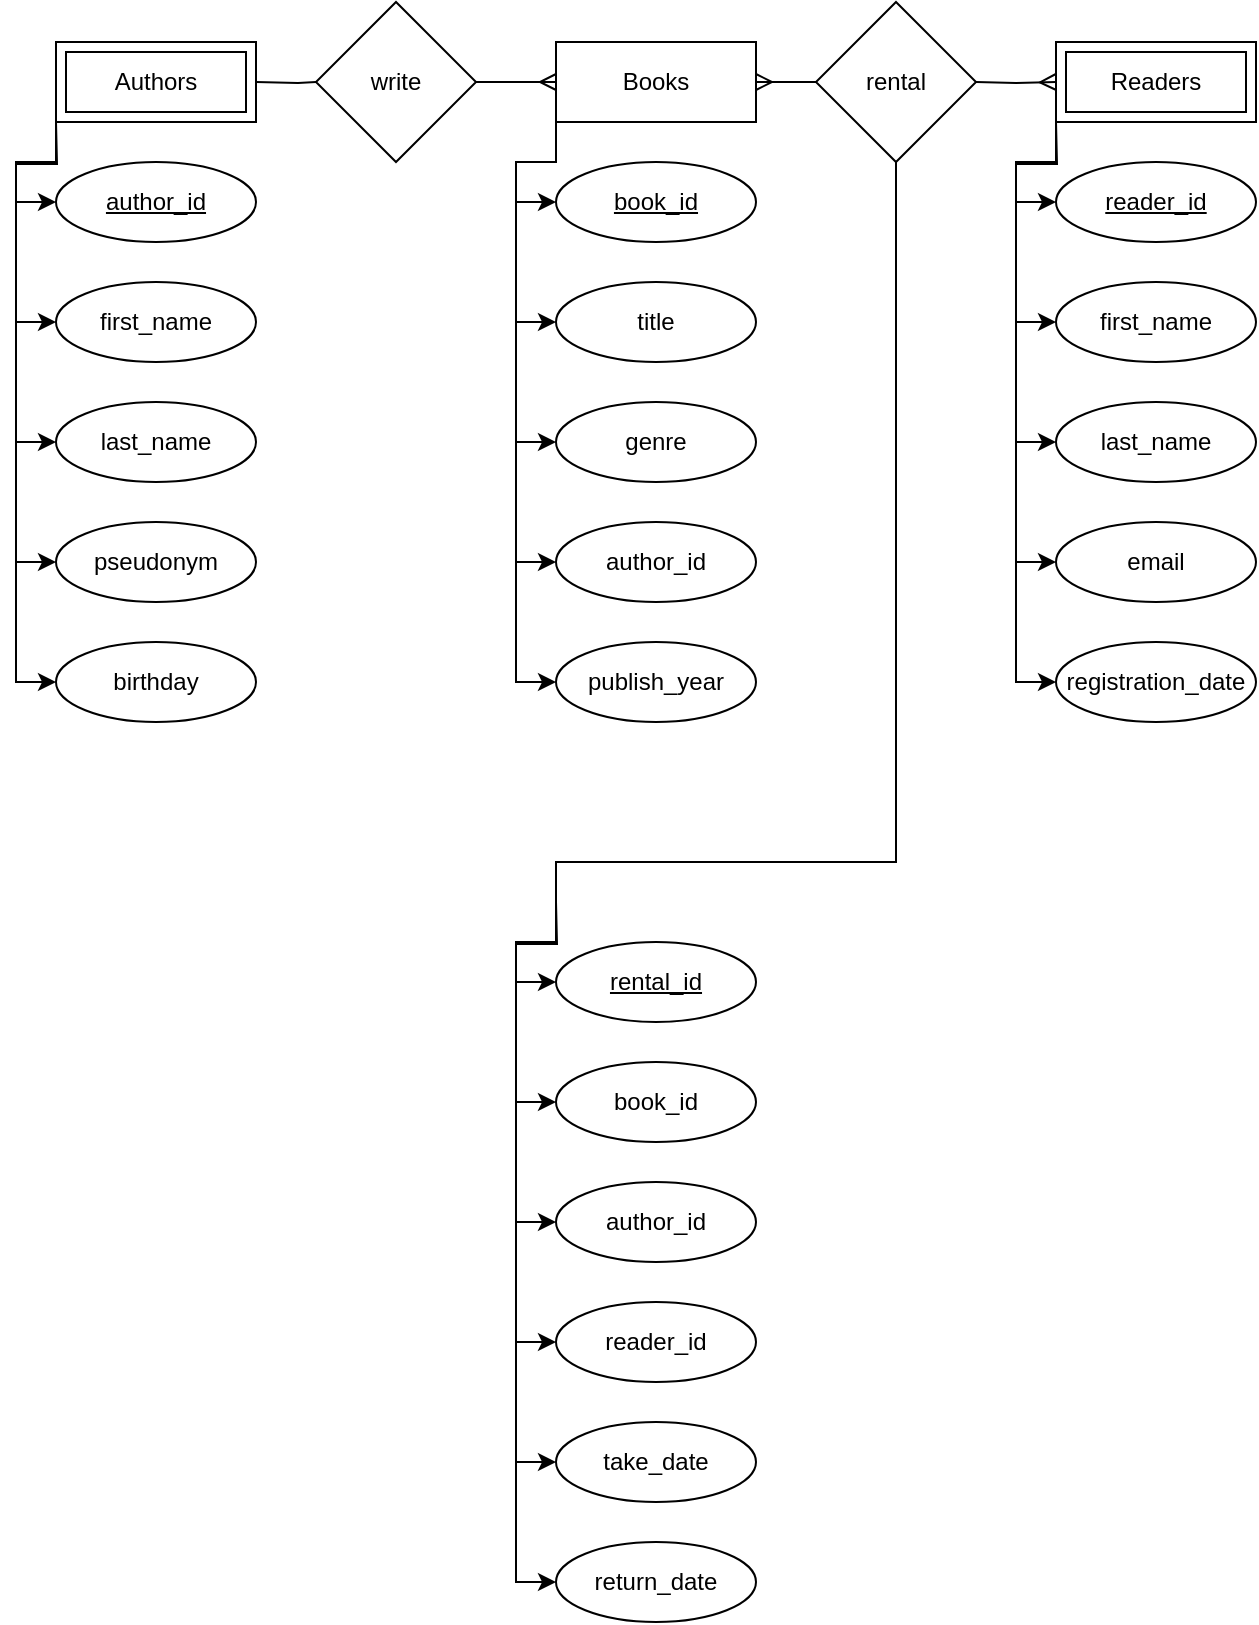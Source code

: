 <mxfile version="24.7.8">
  <diagram name="Страница — 1" id="0-tFpa0ZT3le73UlEQtC">
    <mxGraphModel dx="1720" dy="956" grid="1" gridSize="10" guides="1" tooltips="1" connect="1" arrows="1" fold="1" page="1" pageScale="1" pageWidth="827" pageHeight="1169" math="0" shadow="0">
      <root>
        <mxCell id="0" />
        <mxCell id="1" parent="0" />
        <mxCell id="vEnnmk01EU4P09wJa9QG-12" style="edgeStyle=orthogonalEdgeStyle;rounded=0;orthogonalLoop=1;jettySize=auto;html=1;exitX=0;exitY=1;exitDx=0;exitDy=0;entryX=0;entryY=0.5;entryDx=0;entryDy=0;" edge="1" parent="1" source="vEnnmk01EU4P09wJa9QG-1" target="vEnnmk01EU4P09wJa9QG-2">
          <mxGeometry relative="1" as="geometry" />
        </mxCell>
        <mxCell id="vEnnmk01EU4P09wJa9QG-13" style="edgeStyle=orthogonalEdgeStyle;rounded=0;orthogonalLoop=1;jettySize=auto;html=1;exitX=0;exitY=1;exitDx=0;exitDy=0;entryX=0;entryY=0.5;entryDx=0;entryDy=0;" edge="1" parent="1" source="vEnnmk01EU4P09wJa9QG-1" target="vEnnmk01EU4P09wJa9QG-5">
          <mxGeometry relative="1" as="geometry">
            <Array as="points">
              <mxPoint x="340" y="290" />
              <mxPoint x="320" y="290" />
              <mxPoint x="320" y="370" />
            </Array>
          </mxGeometry>
        </mxCell>
        <mxCell id="vEnnmk01EU4P09wJa9QG-14" style="edgeStyle=orthogonalEdgeStyle;rounded=0;orthogonalLoop=1;jettySize=auto;html=1;exitX=0;exitY=1;exitDx=0;exitDy=0;entryX=0;entryY=0.5;entryDx=0;entryDy=0;" edge="1" parent="1" source="vEnnmk01EU4P09wJa9QG-1" target="vEnnmk01EU4P09wJa9QG-6">
          <mxGeometry relative="1" as="geometry">
            <Array as="points">
              <mxPoint x="340" y="290" />
              <mxPoint x="320" y="290" />
              <mxPoint x="320" y="430" />
            </Array>
          </mxGeometry>
        </mxCell>
        <mxCell id="vEnnmk01EU4P09wJa9QG-15" style="edgeStyle=orthogonalEdgeStyle;rounded=0;orthogonalLoop=1;jettySize=auto;html=1;exitX=0;exitY=1;exitDx=0;exitDy=0;entryX=0;entryY=0.5;entryDx=0;entryDy=0;" edge="1" parent="1" source="vEnnmk01EU4P09wJa9QG-1" target="vEnnmk01EU4P09wJa9QG-7">
          <mxGeometry relative="1" as="geometry">
            <Array as="points">
              <mxPoint x="340" y="290" />
              <mxPoint x="320" y="290" />
              <mxPoint x="320" y="490" />
            </Array>
          </mxGeometry>
        </mxCell>
        <mxCell id="vEnnmk01EU4P09wJa9QG-16" style="edgeStyle=orthogonalEdgeStyle;rounded=0;orthogonalLoop=1;jettySize=auto;html=1;exitX=0;exitY=1;exitDx=0;exitDy=0;entryX=0;entryY=0.5;entryDx=0;entryDy=0;" edge="1" parent="1" source="vEnnmk01EU4P09wJa9QG-1" target="vEnnmk01EU4P09wJa9QG-8">
          <mxGeometry relative="1" as="geometry">
            <Array as="points">
              <mxPoint x="340" y="290" />
              <mxPoint x="320" y="290" />
              <mxPoint x="320" y="550" />
            </Array>
          </mxGeometry>
        </mxCell>
        <mxCell id="vEnnmk01EU4P09wJa9QG-44" style="edgeStyle=orthogonalEdgeStyle;rounded=0;orthogonalLoop=1;jettySize=auto;html=1;exitX=0;exitY=0.5;exitDx=0;exitDy=0;entryX=1;entryY=0.5;entryDx=0;entryDy=0;endArrow=none;endFill=0;startArrow=ERmany;startFill=0;" edge="1" parent="1" source="vEnnmk01EU4P09wJa9QG-1" target="vEnnmk01EU4P09wJa9QG-42">
          <mxGeometry relative="1" as="geometry" />
        </mxCell>
        <mxCell id="vEnnmk01EU4P09wJa9QG-47" value="" style="edgeStyle=orthogonalEdgeStyle;rounded=0;orthogonalLoop=1;jettySize=auto;html=1;endArrow=none;endFill=0;startArrow=ERmany;startFill=0;" edge="1" parent="1" source="vEnnmk01EU4P09wJa9QG-1" target="vEnnmk01EU4P09wJa9QG-46">
          <mxGeometry relative="1" as="geometry" />
        </mxCell>
        <mxCell id="vEnnmk01EU4P09wJa9QG-1" value="Books" style="whiteSpace=wrap;html=1;align=center;" vertex="1" parent="1">
          <mxGeometry x="340" y="230" width="100" height="40" as="geometry" />
        </mxCell>
        <mxCell id="vEnnmk01EU4P09wJa9QG-2" value="book_id" style="ellipse;whiteSpace=wrap;html=1;align=center;fontStyle=4;" vertex="1" parent="1">
          <mxGeometry x="340" y="290" width="100" height="40" as="geometry" />
        </mxCell>
        <mxCell id="vEnnmk01EU4P09wJa9QG-5" value="title" style="ellipse;whiteSpace=wrap;html=1;align=center;" vertex="1" parent="1">
          <mxGeometry x="340" y="350" width="100" height="40" as="geometry" />
        </mxCell>
        <mxCell id="vEnnmk01EU4P09wJa9QG-6" value="genre" style="ellipse;whiteSpace=wrap;html=1;align=center;" vertex="1" parent="1">
          <mxGeometry x="340" y="410" width="100" height="40" as="geometry" />
        </mxCell>
        <mxCell id="vEnnmk01EU4P09wJa9QG-7" value="author_id" style="ellipse;whiteSpace=wrap;html=1;align=center;" vertex="1" parent="1">
          <mxGeometry x="340" y="470" width="100" height="40" as="geometry" />
        </mxCell>
        <mxCell id="vEnnmk01EU4P09wJa9QG-8" value="publish_year" style="ellipse;whiteSpace=wrap;html=1;align=center;" vertex="1" parent="1">
          <mxGeometry x="340" y="530" width="100" height="40" as="geometry" />
        </mxCell>
        <mxCell id="vEnnmk01EU4P09wJa9QG-17" style="edgeStyle=orthogonalEdgeStyle;rounded=0;orthogonalLoop=1;jettySize=auto;html=1;exitX=0;exitY=1;exitDx=0;exitDy=0;entryX=0;entryY=0.5;entryDx=0;entryDy=0;" edge="1" parent="1" target="vEnnmk01EU4P09wJa9QG-23">
          <mxGeometry relative="1" as="geometry">
            <mxPoint x="90" y="270" as="sourcePoint" />
          </mxGeometry>
        </mxCell>
        <mxCell id="vEnnmk01EU4P09wJa9QG-18" style="edgeStyle=orthogonalEdgeStyle;rounded=0;orthogonalLoop=1;jettySize=auto;html=1;exitX=0;exitY=1;exitDx=0;exitDy=0;entryX=0;entryY=0.5;entryDx=0;entryDy=0;" edge="1" parent="1" target="vEnnmk01EU4P09wJa9QG-24">
          <mxGeometry relative="1" as="geometry">
            <Array as="points">
              <mxPoint x="90" y="290" />
              <mxPoint x="70" y="290" />
              <mxPoint x="70" y="370" />
            </Array>
            <mxPoint x="90" y="270" as="sourcePoint" />
          </mxGeometry>
        </mxCell>
        <mxCell id="vEnnmk01EU4P09wJa9QG-19" style="edgeStyle=orthogonalEdgeStyle;rounded=0;orthogonalLoop=1;jettySize=auto;html=1;exitX=0;exitY=1;exitDx=0;exitDy=0;entryX=0;entryY=0.5;entryDx=0;entryDy=0;" edge="1" parent="1" target="vEnnmk01EU4P09wJa9QG-25">
          <mxGeometry relative="1" as="geometry">
            <Array as="points">
              <mxPoint x="90" y="290" />
              <mxPoint x="70" y="290" />
              <mxPoint x="70" y="430" />
            </Array>
            <mxPoint x="90" y="270" as="sourcePoint" />
          </mxGeometry>
        </mxCell>
        <mxCell id="vEnnmk01EU4P09wJa9QG-20" style="edgeStyle=orthogonalEdgeStyle;rounded=0;orthogonalLoop=1;jettySize=auto;html=1;exitX=0;exitY=1;exitDx=0;exitDy=0;entryX=0;entryY=0.5;entryDx=0;entryDy=0;" edge="1" parent="1" target="vEnnmk01EU4P09wJa9QG-26">
          <mxGeometry relative="1" as="geometry">
            <Array as="points">
              <mxPoint x="90" y="290" />
              <mxPoint x="70" y="290" />
              <mxPoint x="70" y="490" />
            </Array>
            <mxPoint x="90" y="270" as="sourcePoint" />
          </mxGeometry>
        </mxCell>
        <mxCell id="vEnnmk01EU4P09wJa9QG-21" style="edgeStyle=orthogonalEdgeStyle;rounded=0;orthogonalLoop=1;jettySize=auto;html=1;exitX=0;exitY=1;exitDx=0;exitDy=0;entryX=0;entryY=0.5;entryDx=0;entryDy=0;" edge="1" parent="1" target="vEnnmk01EU4P09wJa9QG-27">
          <mxGeometry relative="1" as="geometry">
            <Array as="points">
              <mxPoint x="90" y="290" />
              <mxPoint x="70" y="290" />
              <mxPoint x="70" y="550" />
            </Array>
            <mxPoint x="90" y="270" as="sourcePoint" />
          </mxGeometry>
        </mxCell>
        <mxCell id="vEnnmk01EU4P09wJa9QG-23" value="author_id" style="ellipse;whiteSpace=wrap;html=1;align=center;fontStyle=4;" vertex="1" parent="1">
          <mxGeometry x="90" y="290" width="100" height="40" as="geometry" />
        </mxCell>
        <mxCell id="vEnnmk01EU4P09wJa9QG-24" value="first_name" style="ellipse;whiteSpace=wrap;html=1;align=center;" vertex="1" parent="1">
          <mxGeometry x="90" y="350" width="100" height="40" as="geometry" />
        </mxCell>
        <mxCell id="vEnnmk01EU4P09wJa9QG-25" value="last_name" style="ellipse;whiteSpace=wrap;html=1;align=center;" vertex="1" parent="1">
          <mxGeometry x="90" y="410" width="100" height="40" as="geometry" />
        </mxCell>
        <mxCell id="vEnnmk01EU4P09wJa9QG-26" value="pseudonym" style="ellipse;whiteSpace=wrap;html=1;align=center;" vertex="1" parent="1">
          <mxGeometry x="90" y="470" width="100" height="40" as="geometry" />
        </mxCell>
        <mxCell id="vEnnmk01EU4P09wJa9QG-27" value="birthday" style="ellipse;whiteSpace=wrap;html=1;align=center;" vertex="1" parent="1">
          <mxGeometry x="90" y="530" width="100" height="40" as="geometry" />
        </mxCell>
        <mxCell id="vEnnmk01EU4P09wJa9QG-28" style="edgeStyle=orthogonalEdgeStyle;rounded=0;orthogonalLoop=1;jettySize=auto;html=1;exitX=0;exitY=1;exitDx=0;exitDy=0;entryX=0;entryY=0.5;entryDx=0;entryDy=0;" edge="1" parent="1" target="vEnnmk01EU4P09wJa9QG-34">
          <mxGeometry relative="1" as="geometry">
            <mxPoint x="590" y="270" as="sourcePoint" />
          </mxGeometry>
        </mxCell>
        <mxCell id="vEnnmk01EU4P09wJa9QG-29" style="edgeStyle=orthogonalEdgeStyle;rounded=0;orthogonalLoop=1;jettySize=auto;html=1;exitX=0;exitY=1;exitDx=0;exitDy=0;entryX=0;entryY=0.5;entryDx=0;entryDy=0;" edge="1" parent="1" target="vEnnmk01EU4P09wJa9QG-35">
          <mxGeometry relative="1" as="geometry">
            <Array as="points">
              <mxPoint x="590" y="290" />
              <mxPoint x="570" y="290" />
              <mxPoint x="570" y="370" />
            </Array>
            <mxPoint x="590" y="270" as="sourcePoint" />
          </mxGeometry>
        </mxCell>
        <mxCell id="vEnnmk01EU4P09wJa9QG-30" style="edgeStyle=orthogonalEdgeStyle;rounded=0;orthogonalLoop=1;jettySize=auto;html=1;exitX=0;exitY=1;exitDx=0;exitDy=0;entryX=0;entryY=0.5;entryDx=0;entryDy=0;" edge="1" parent="1" target="vEnnmk01EU4P09wJa9QG-36">
          <mxGeometry relative="1" as="geometry">
            <Array as="points">
              <mxPoint x="590" y="290" />
              <mxPoint x="570" y="290" />
              <mxPoint x="570" y="430" />
            </Array>
            <mxPoint x="590" y="270" as="sourcePoint" />
          </mxGeometry>
        </mxCell>
        <mxCell id="vEnnmk01EU4P09wJa9QG-31" style="edgeStyle=orthogonalEdgeStyle;rounded=0;orthogonalLoop=1;jettySize=auto;html=1;exitX=0;exitY=1;exitDx=0;exitDy=0;entryX=0;entryY=0.5;entryDx=0;entryDy=0;" edge="1" parent="1" target="vEnnmk01EU4P09wJa9QG-37">
          <mxGeometry relative="1" as="geometry">
            <Array as="points">
              <mxPoint x="590" y="290" />
              <mxPoint x="570" y="290" />
              <mxPoint x="570" y="490" />
            </Array>
            <mxPoint x="590" y="270" as="sourcePoint" />
          </mxGeometry>
        </mxCell>
        <mxCell id="vEnnmk01EU4P09wJa9QG-32" style="edgeStyle=orthogonalEdgeStyle;rounded=0;orthogonalLoop=1;jettySize=auto;html=1;exitX=0;exitY=1;exitDx=0;exitDy=0;entryX=0;entryY=0.5;entryDx=0;entryDy=0;" edge="1" parent="1" target="vEnnmk01EU4P09wJa9QG-38">
          <mxGeometry relative="1" as="geometry">
            <Array as="points">
              <mxPoint x="590" y="290" />
              <mxPoint x="570" y="290" />
              <mxPoint x="570" y="550" />
            </Array>
            <mxPoint x="590" y="270" as="sourcePoint" />
          </mxGeometry>
        </mxCell>
        <mxCell id="vEnnmk01EU4P09wJa9QG-34" value="reader_id" style="ellipse;whiteSpace=wrap;html=1;align=center;fontStyle=4;" vertex="1" parent="1">
          <mxGeometry x="590" y="290" width="100" height="40" as="geometry" />
        </mxCell>
        <mxCell id="vEnnmk01EU4P09wJa9QG-35" value="first_name" style="ellipse;whiteSpace=wrap;html=1;align=center;" vertex="1" parent="1">
          <mxGeometry x="590" y="350" width="100" height="40" as="geometry" />
        </mxCell>
        <mxCell id="vEnnmk01EU4P09wJa9QG-36" value="last_name" style="ellipse;whiteSpace=wrap;html=1;align=center;" vertex="1" parent="1">
          <mxGeometry x="590" y="410" width="100" height="40" as="geometry" />
        </mxCell>
        <mxCell id="vEnnmk01EU4P09wJa9QG-37" value="email" style="ellipse;whiteSpace=wrap;html=1;align=center;" vertex="1" parent="1">
          <mxGeometry x="590" y="470" width="100" height="40" as="geometry" />
        </mxCell>
        <mxCell id="vEnnmk01EU4P09wJa9QG-38" value="registration_date" style="ellipse;whiteSpace=wrap;html=1;align=center;" vertex="1" parent="1">
          <mxGeometry x="590" y="530" width="100" height="40" as="geometry" />
        </mxCell>
        <mxCell id="vEnnmk01EU4P09wJa9QG-43" value="" style="edgeStyle=orthogonalEdgeStyle;rounded=0;orthogonalLoop=1;jettySize=auto;html=1;endArrow=none;endFill=0;" edge="1" parent="1" target="vEnnmk01EU4P09wJa9QG-42">
          <mxGeometry relative="1" as="geometry">
            <mxPoint x="190" y="250" as="sourcePoint" />
          </mxGeometry>
        </mxCell>
        <mxCell id="vEnnmk01EU4P09wJa9QG-48" style="edgeStyle=orthogonalEdgeStyle;rounded=0;orthogonalLoop=1;jettySize=auto;html=1;exitX=0;exitY=0.5;exitDx=0;exitDy=0;endArrow=none;endFill=0;startArrow=ERmany;startFill=0;" edge="1" parent="1" target="vEnnmk01EU4P09wJa9QG-46">
          <mxGeometry relative="1" as="geometry">
            <mxPoint x="590" y="250" as="sourcePoint" />
          </mxGeometry>
        </mxCell>
        <mxCell id="vEnnmk01EU4P09wJa9QG-42" value="write" style="rhombus;whiteSpace=wrap;html=1;rounded=1;arcSize=0;" vertex="1" parent="1">
          <mxGeometry x="220" y="210" width="80" height="80" as="geometry" />
        </mxCell>
        <mxCell id="vEnnmk01EU4P09wJa9QG-46" value="rental" style="rhombus;whiteSpace=wrap;html=1;" vertex="1" parent="1">
          <mxGeometry x="470" y="210" width="80" height="80" as="geometry" />
        </mxCell>
        <mxCell id="vEnnmk01EU4P09wJa9QG-49" style="edgeStyle=orthogonalEdgeStyle;rounded=0;orthogonalLoop=1;jettySize=auto;html=1;exitX=0;exitY=1;exitDx=0;exitDy=0;entryX=0;entryY=0.5;entryDx=0;entryDy=0;" edge="1" parent="1" target="vEnnmk01EU4P09wJa9QG-54">
          <mxGeometry relative="1" as="geometry">
            <mxPoint x="340" y="660" as="sourcePoint" />
          </mxGeometry>
        </mxCell>
        <mxCell id="vEnnmk01EU4P09wJa9QG-50" style="edgeStyle=orthogonalEdgeStyle;rounded=0;orthogonalLoop=1;jettySize=auto;html=1;exitX=0;exitY=1;exitDx=0;exitDy=0;entryX=0;entryY=0.5;entryDx=0;entryDy=0;" edge="1" parent="1" target="vEnnmk01EU4P09wJa9QG-55">
          <mxGeometry relative="1" as="geometry">
            <Array as="points">
              <mxPoint x="340" y="680" />
              <mxPoint x="320" y="680" />
              <mxPoint x="320" y="760" />
            </Array>
            <mxPoint x="340" y="660" as="sourcePoint" />
          </mxGeometry>
        </mxCell>
        <mxCell id="vEnnmk01EU4P09wJa9QG-51" style="edgeStyle=orthogonalEdgeStyle;rounded=0;orthogonalLoop=1;jettySize=auto;html=1;exitX=0;exitY=1;exitDx=0;exitDy=0;entryX=0;entryY=0.5;entryDx=0;entryDy=0;" edge="1" parent="1" target="vEnnmk01EU4P09wJa9QG-56">
          <mxGeometry relative="1" as="geometry">
            <Array as="points">
              <mxPoint x="340" y="680" />
              <mxPoint x="320" y="680" />
              <mxPoint x="320" y="820" />
            </Array>
            <mxPoint x="340" y="660" as="sourcePoint" />
          </mxGeometry>
        </mxCell>
        <mxCell id="vEnnmk01EU4P09wJa9QG-52" style="edgeStyle=orthogonalEdgeStyle;rounded=0;orthogonalLoop=1;jettySize=auto;html=1;exitX=0;exitY=1;exitDx=0;exitDy=0;entryX=0;entryY=0.5;entryDx=0;entryDy=0;" edge="1" parent="1" target="vEnnmk01EU4P09wJa9QG-57">
          <mxGeometry relative="1" as="geometry">
            <Array as="points">
              <mxPoint x="340" y="680" />
              <mxPoint x="320" y="680" />
              <mxPoint x="320" y="880" />
            </Array>
            <mxPoint x="340" y="660" as="sourcePoint" />
          </mxGeometry>
        </mxCell>
        <mxCell id="vEnnmk01EU4P09wJa9QG-53" style="edgeStyle=orthogonalEdgeStyle;rounded=0;orthogonalLoop=1;jettySize=auto;html=1;exitX=0;exitY=1;exitDx=0;exitDy=0;entryX=0;entryY=0.5;entryDx=0;entryDy=0;" edge="1" parent="1" target="vEnnmk01EU4P09wJa9QG-58">
          <mxGeometry relative="1" as="geometry">
            <Array as="points">
              <mxPoint x="340" y="680" />
              <mxPoint x="320" y="680" />
              <mxPoint x="320" y="940" />
            </Array>
            <mxPoint x="340" y="660" as="sourcePoint" />
          </mxGeometry>
        </mxCell>
        <mxCell id="vEnnmk01EU4P09wJa9QG-54" value="rental_id" style="ellipse;whiteSpace=wrap;html=1;align=center;fontStyle=4;" vertex="1" parent="1">
          <mxGeometry x="340" y="680" width="100" height="40" as="geometry" />
        </mxCell>
        <mxCell id="vEnnmk01EU4P09wJa9QG-55" value="book_id" style="ellipse;whiteSpace=wrap;html=1;align=center;" vertex="1" parent="1">
          <mxGeometry x="340" y="740" width="100" height="40" as="geometry" />
        </mxCell>
        <mxCell id="vEnnmk01EU4P09wJa9QG-56" value="author_id" style="ellipse;whiteSpace=wrap;html=1;align=center;" vertex="1" parent="1">
          <mxGeometry x="340" y="800" width="100" height="40" as="geometry" />
        </mxCell>
        <mxCell id="vEnnmk01EU4P09wJa9QG-57" value="reader_id" style="ellipse;whiteSpace=wrap;html=1;align=center;" vertex="1" parent="1">
          <mxGeometry x="340" y="860" width="100" height="40" as="geometry" />
        </mxCell>
        <mxCell id="vEnnmk01EU4P09wJa9QG-58" value="take_date" style="ellipse;whiteSpace=wrap;html=1;align=center;" vertex="1" parent="1">
          <mxGeometry x="340" y="920" width="100" height="40" as="geometry" />
        </mxCell>
        <mxCell id="vEnnmk01EU4P09wJa9QG-61" style="edgeStyle=orthogonalEdgeStyle;rounded=0;orthogonalLoop=1;jettySize=auto;html=1;exitX=0;exitY=1;exitDx=0;exitDy=0;entryX=0;entryY=0.5;entryDx=0;entryDy=0;" edge="1" parent="1" target="vEnnmk01EU4P09wJa9QG-60">
          <mxGeometry relative="1" as="geometry">
            <mxPoint x="340" y="660" as="sourcePoint" />
            <Array as="points">
              <mxPoint x="340" y="680" />
              <mxPoint x="320" y="680" />
              <mxPoint x="320" y="1000" />
            </Array>
          </mxGeometry>
        </mxCell>
        <mxCell id="vEnnmk01EU4P09wJa9QG-60" value="return_date" style="ellipse;whiteSpace=wrap;html=1;align=center;" vertex="1" parent="1">
          <mxGeometry x="340" y="980" width="100" height="40" as="geometry" />
        </mxCell>
        <mxCell id="vEnnmk01EU4P09wJa9QG-66" value="Authors" style="shape=ext;margin=3;double=1;whiteSpace=wrap;html=1;align=center;" vertex="1" parent="1">
          <mxGeometry x="90" y="230" width="100" height="40" as="geometry" />
        </mxCell>
        <mxCell id="vEnnmk01EU4P09wJa9QG-67" value="Readers" style="shape=ext;margin=3;double=1;whiteSpace=wrap;html=1;align=center;" vertex="1" parent="1">
          <mxGeometry x="590" y="230" width="100" height="40" as="geometry" />
        </mxCell>
        <mxCell id="vEnnmk01EU4P09wJa9QG-70" value="" style="endArrow=none;html=1;rounded=0;entryX=0.5;entryY=1;entryDx=0;entryDy=0;" edge="1" parent="1" target="vEnnmk01EU4P09wJa9QG-46">
          <mxGeometry width="50" height="50" relative="1" as="geometry">
            <mxPoint x="340" y="660" as="sourcePoint" />
            <mxPoint x="470" y="590" as="targetPoint" />
            <Array as="points">
              <mxPoint x="340" y="640" />
              <mxPoint x="510" y="640" />
            </Array>
          </mxGeometry>
        </mxCell>
      </root>
    </mxGraphModel>
  </diagram>
</mxfile>
